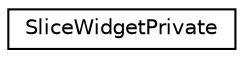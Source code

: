 digraph "Graphical Class Hierarchy"
{
  edge [fontname="Helvetica",fontsize="10",labelfontname="Helvetica",labelfontsize="10"];
  node [fontname="Helvetica",fontsize="10",shape=record];
  rankdir="LR";
  Node0 [label="SliceWidgetPrivate",height=0.2,width=0.4,color="black", fillcolor="white", style="filled",URL="$class_slice_widget_private.html"];
}
